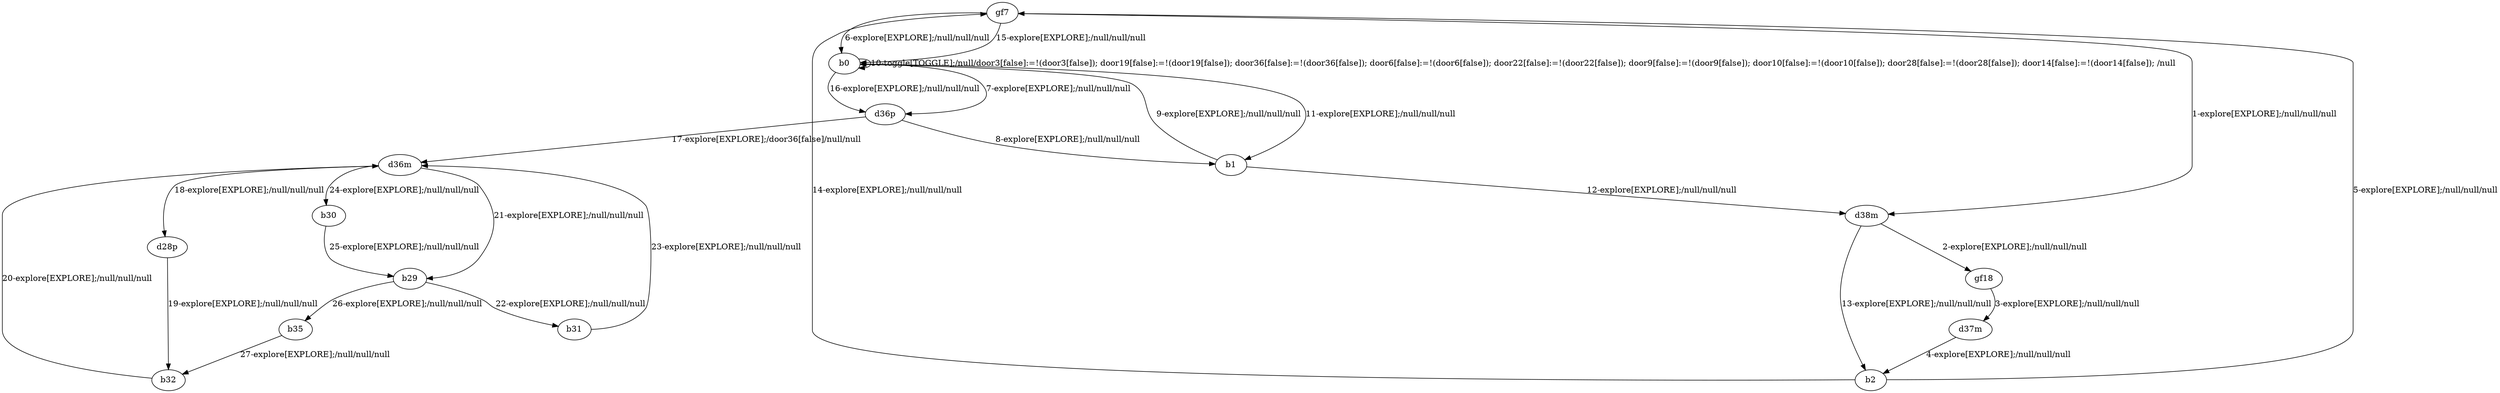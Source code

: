 # Total number of goals covered by this test: 8
# b31 --> d36m
# b32 --> d36m
# b30 --> b29
# b29 --> b35
# b35 --> b32
# d28p --> b32
# d36m --> b30
# d36m --> b29

digraph g {
"gf7" -> "d38m" [label = "1-explore[EXPLORE];/null/null/null"];
"d38m" -> "gf18" [label = "2-explore[EXPLORE];/null/null/null"];
"gf18" -> "d37m" [label = "3-explore[EXPLORE];/null/null/null"];
"d37m" -> "b2" [label = "4-explore[EXPLORE];/null/null/null"];
"b2" -> "gf7" [label = "5-explore[EXPLORE];/null/null/null"];
"gf7" -> "b0" [label = "6-explore[EXPLORE];/null/null/null"];
"b0" -> "d36p" [label = "7-explore[EXPLORE];/null/null/null"];
"d36p" -> "b1" [label = "8-explore[EXPLORE];/null/null/null"];
"b1" -> "b0" [label = "9-explore[EXPLORE];/null/null/null"];
"b0" -> "b0" [label = "10-toggle[TOGGLE];/null/door3[false]:=!(door3[false]); door19[false]:=!(door19[false]); door36[false]:=!(door36[false]); door6[false]:=!(door6[false]); door22[false]:=!(door22[false]); door9[false]:=!(door9[false]); door10[false]:=!(door10[false]); door28[false]:=!(door28[false]); door14[false]:=!(door14[false]); /null"];
"b0" -> "b1" [label = "11-explore[EXPLORE];/null/null/null"];
"b1" -> "d38m" [label = "12-explore[EXPLORE];/null/null/null"];
"d38m" -> "b2" [label = "13-explore[EXPLORE];/null/null/null"];
"b2" -> "gf7" [label = "14-explore[EXPLORE];/null/null/null"];
"gf7" -> "b0" [label = "15-explore[EXPLORE];/null/null/null"];
"b0" -> "d36p" [label = "16-explore[EXPLORE];/null/null/null"];
"d36p" -> "d36m" [label = "17-explore[EXPLORE];/door36[false]/null/null"];
"d36m" -> "d28p" [label = "18-explore[EXPLORE];/null/null/null"];
"d28p" -> "b32" [label = "19-explore[EXPLORE];/null/null/null"];
"b32" -> "d36m" [label = "20-explore[EXPLORE];/null/null/null"];
"d36m" -> "b29" [label = "21-explore[EXPLORE];/null/null/null"];
"b29" -> "b31" [label = "22-explore[EXPLORE];/null/null/null"];
"b31" -> "d36m" [label = "23-explore[EXPLORE];/null/null/null"];
"d36m" -> "b30" [label = "24-explore[EXPLORE];/null/null/null"];
"b30" -> "b29" [label = "25-explore[EXPLORE];/null/null/null"];
"b29" -> "b35" [label = "26-explore[EXPLORE];/null/null/null"];
"b35" -> "b32" [label = "27-explore[EXPLORE];/null/null/null"];
}
